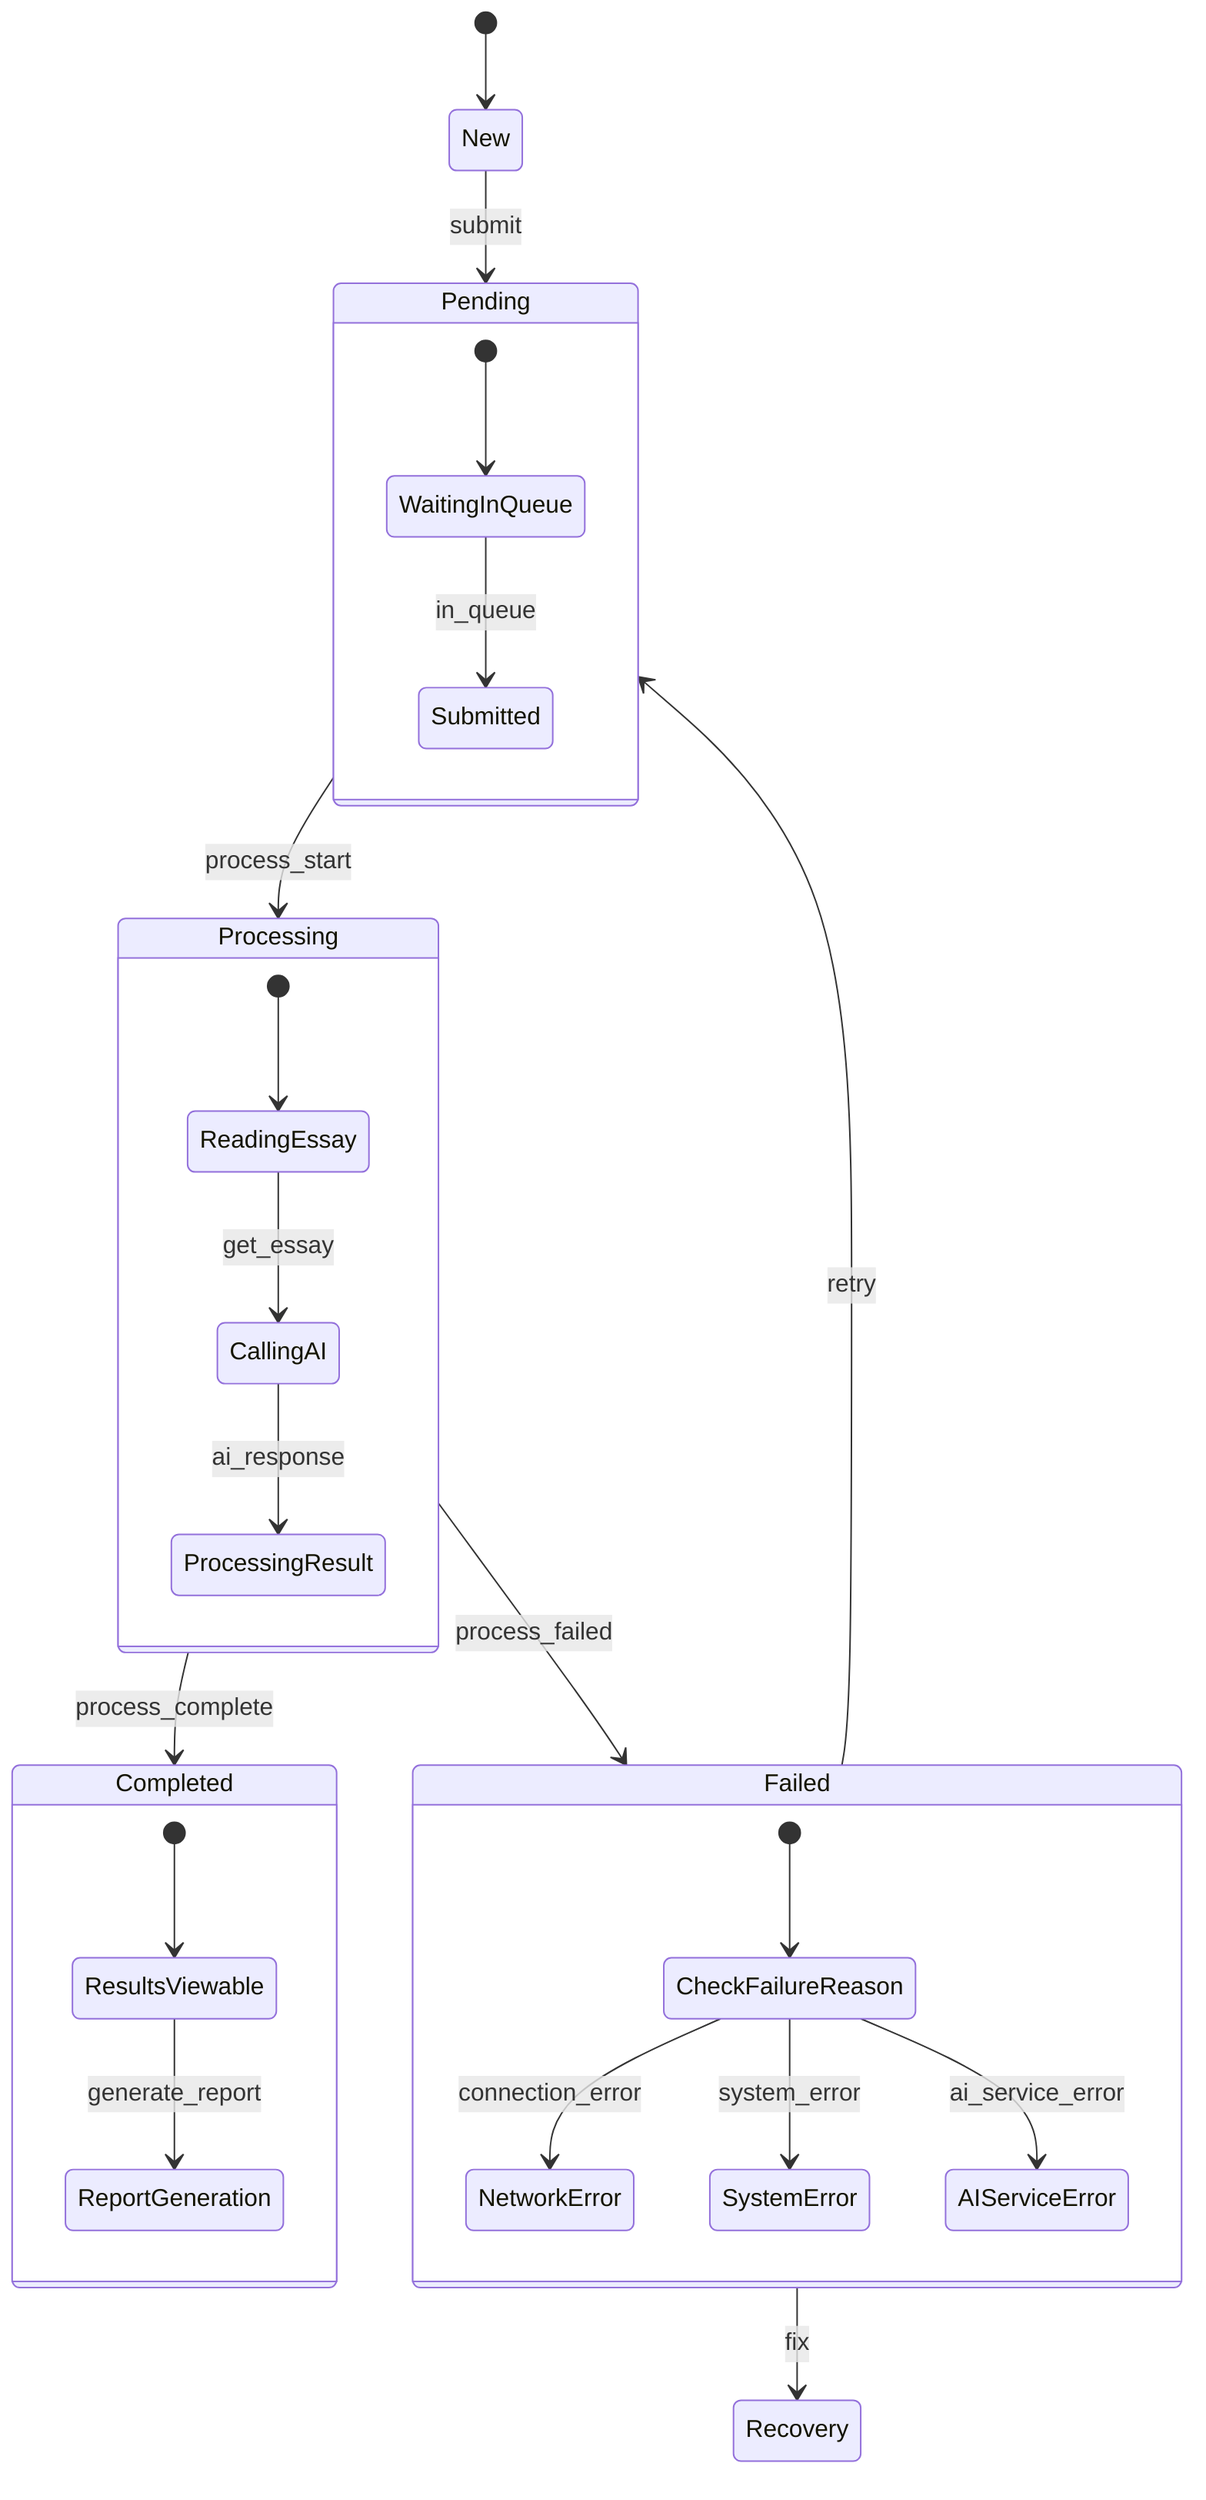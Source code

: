 stateDiagram-v2
    [*] --> New
    New --> Pending: submit
    Pending --> Processing: process_start
    Processing --> Completed: process_complete
    Processing --> Failed: process_failed
    Failed --> Pending: retry
    Failed --> Recovery: fix
    
    state Pending {
        [*] --> WaitingInQueue
        WaitingInQueue --> Submitted: in_queue
    }
    
    state Processing {
        [*] --> ReadingEssay
        ReadingEssay --> CallingAI: get_essay
        CallingAI --> ProcessingResult: ai_response
    }
    
    state Completed {
        [*] --> ResultsViewable
        ResultsViewable --> ReportGeneration: generate_report
    }
    
    state Failed {
        [*] --> CheckFailureReason
        CheckFailureReason --> NetworkError: connection_error
        CheckFailureReason --> SystemError: system_error
        CheckFailureReason --> AIServiceError: ai_service_error
    }